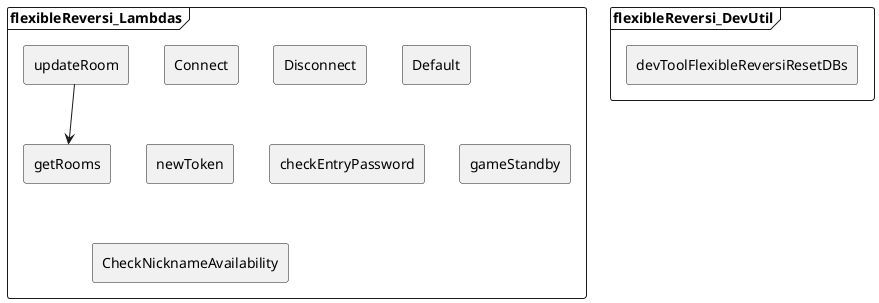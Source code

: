 @startuml lambda_relations

frame flexibleReversi_Lambdas {
    agent Connect
    agent Disconnect
    agent Default
    agent newToken
    agent getRooms
    agent updateRoom
    agent checkEntryPassword
    agent gameStandby
    agent CheckNicknameAvailability

    updateRoom --> getRooms
}

frame flexibleReversi_DevUtil {
    agent devToolFlexibleReversiResetDBs
}

@enduml
